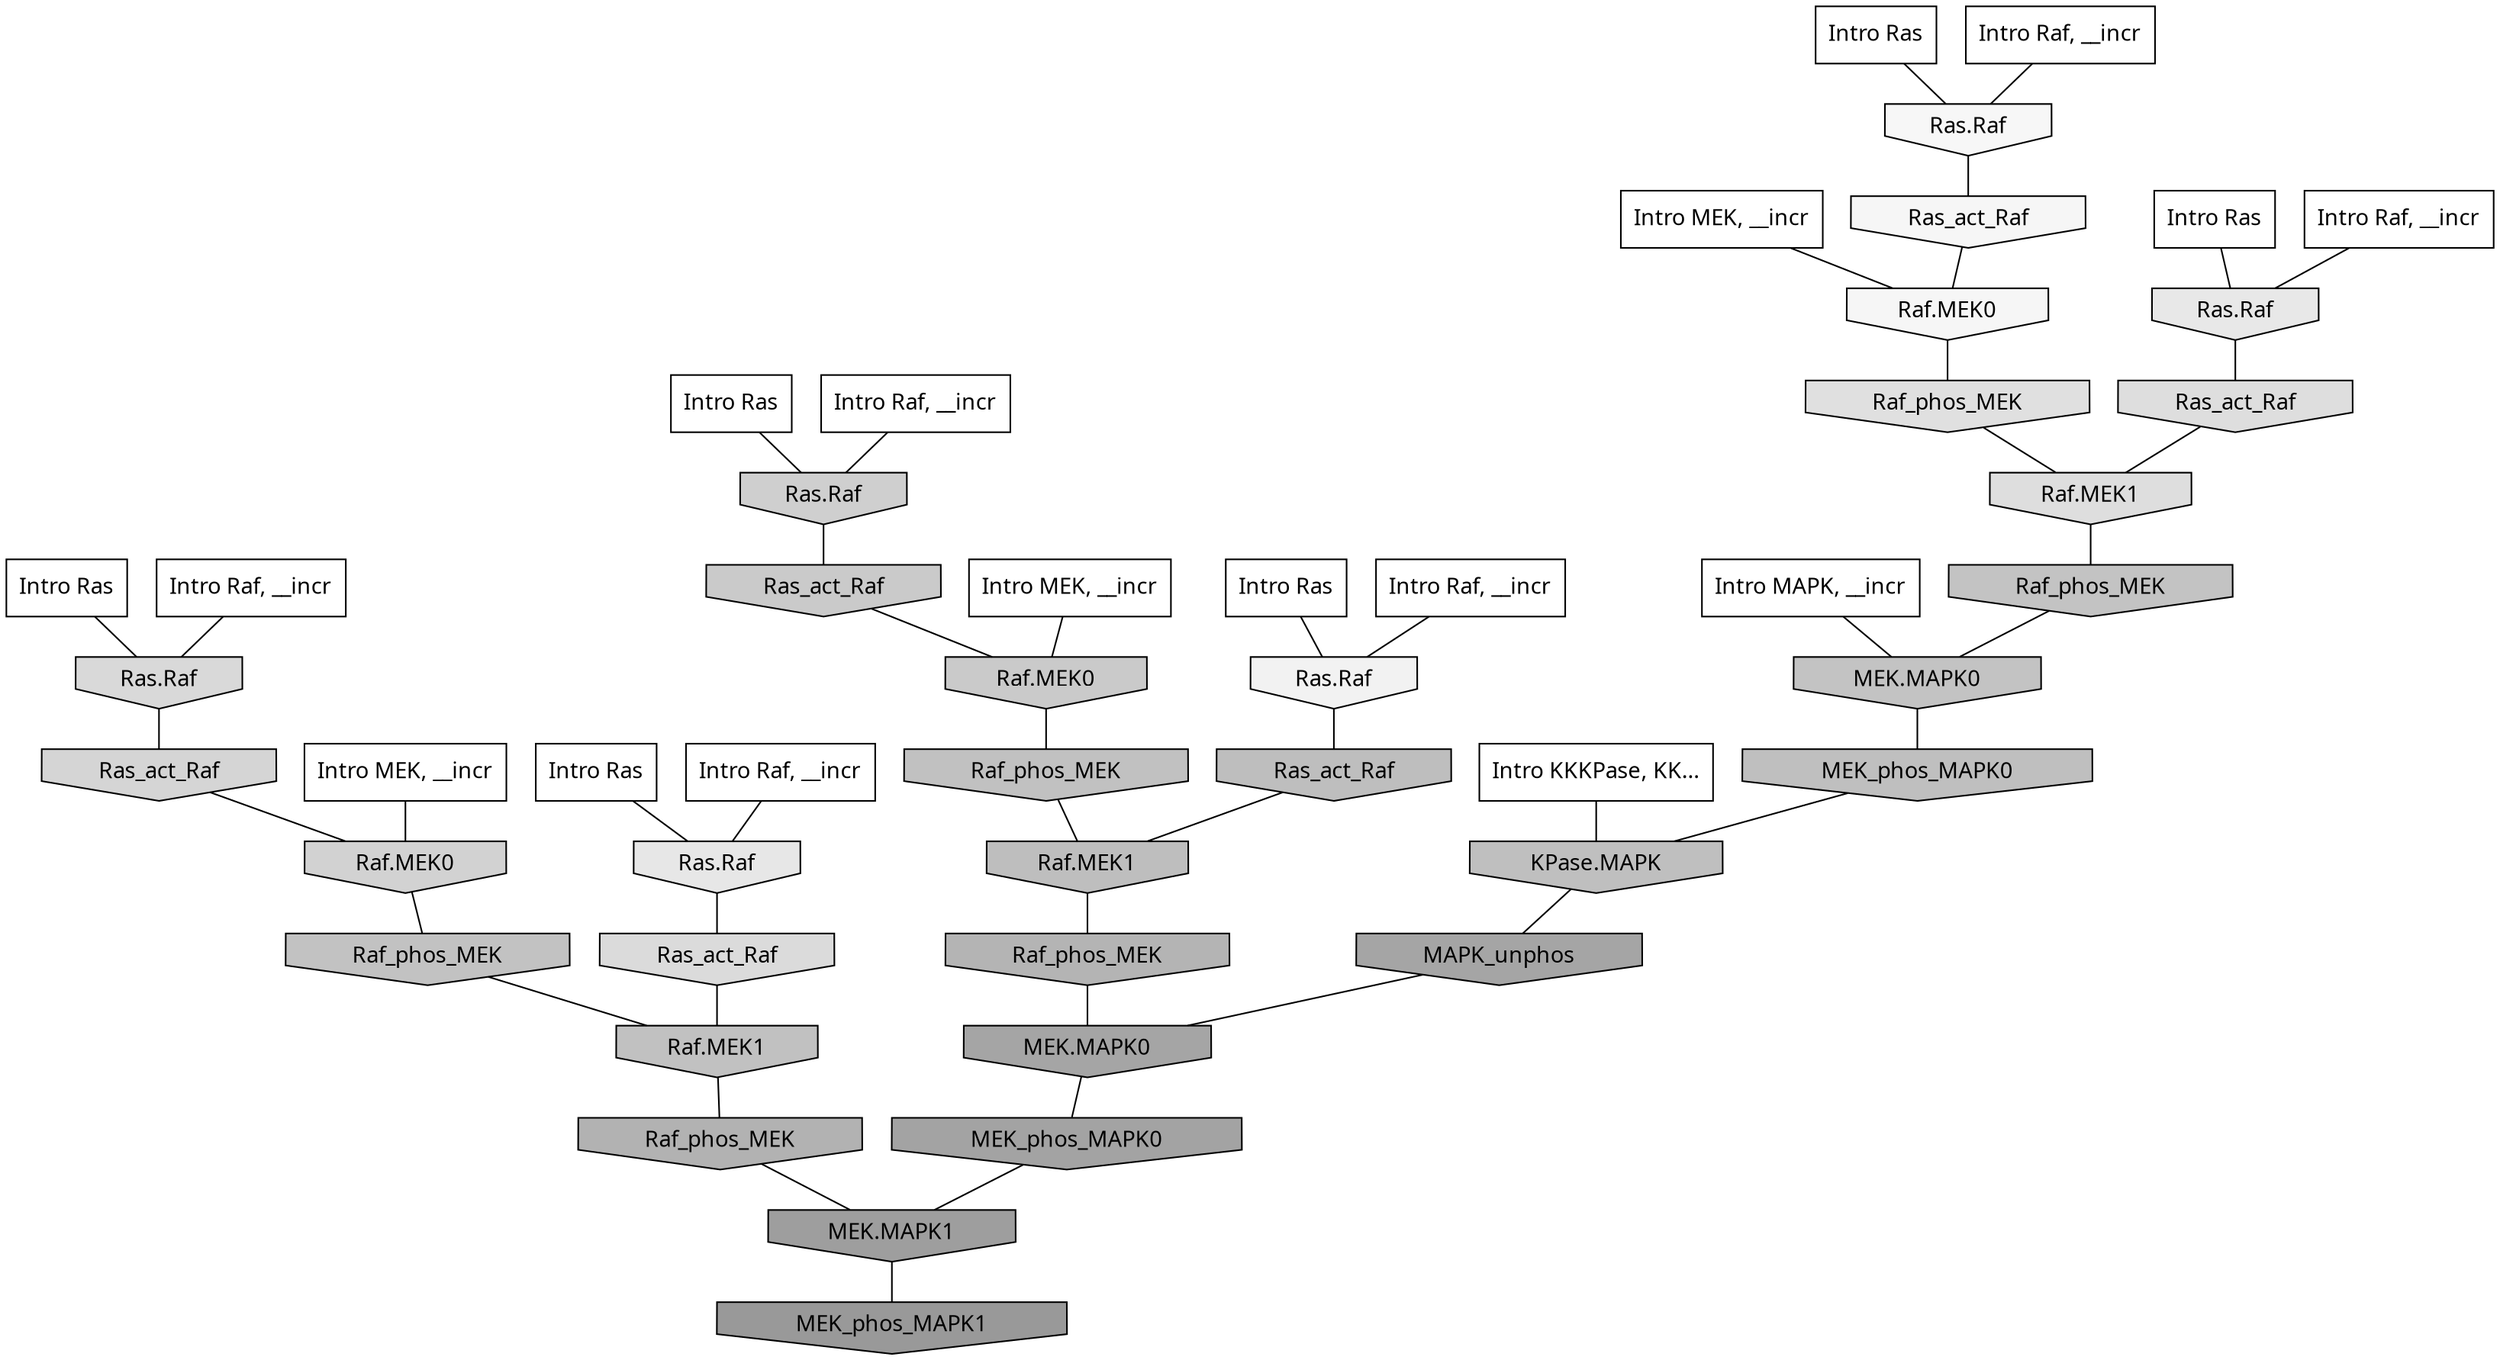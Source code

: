 digraph G{
  rankdir="TB";
  ranksep=0.30;
  node [fontname="CMU Serif"];
  edge [fontname="CMU Serif"];
  
  16 [label="Intro Ras", shape=rectangle, style=filled, fillcolor="0.000 0.000 1.000"]
  
  17 [label="Intro Ras", shape=rectangle, style=filled, fillcolor="0.000 0.000 1.000"]
  
  21 [label="Intro Ras", shape=rectangle, style=filled, fillcolor="0.000 0.000 1.000"]
  
  31 [label="Intro Ras", shape=rectangle, style=filled, fillcolor="0.000 0.000 1.000"]
  
  36 [label="Intro Ras", shape=rectangle, style=filled, fillcolor="0.000 0.000 1.000"]
  
  89 [label="Intro Ras", shape=rectangle, style=filled, fillcolor="0.000 0.000 1.000"]
  
  192 [label="Intro Raf, __incr", shape=rectangle, style=filled, fillcolor="0.000 0.000 1.000"]
  
  310 [label="Intro Raf, __incr", shape=rectangle, style=filled, fillcolor="0.000 0.000 1.000"]
  
  529 [label="Intro Raf, __incr", shape=rectangle, style=filled, fillcolor="0.000 0.000 1.000"]
  
  591 [label="Intro Raf, __incr", shape=rectangle, style=filled, fillcolor="0.000 0.000 1.000"]
  
  668 [label="Intro Raf, __incr", shape=rectangle, style=filled, fillcolor="0.000 0.000 1.000"]
  
  692 [label="Intro Raf, __incr", shape=rectangle, style=filled, fillcolor="0.000 0.000 1.000"]
  
  1127 [label="Intro MEK, __incr", shape=rectangle, style=filled, fillcolor="0.000 0.000 1.000"]
  
  1176 [label="Intro MEK, __incr", shape=rectangle, style=filled, fillcolor="0.000 0.000 1.000"]
  
  1961 [label="Intro MEK, __incr", shape=rectangle, style=filled, fillcolor="0.000 0.000 1.000"]
  
  2403 [label="Intro MAPK, __incr", shape=rectangle, style=filled, fillcolor="0.000 0.000 1.000"]
  
  3136 [label="Intro KKKPase, KK...", shape=rectangle, style=filled, fillcolor="0.000 0.000 1.000"]
  
  3541 [label="Ras.Raf", shape=invhouse, style=filled, fillcolor="0.000 0.000 0.967"]
  
  3577 [label="Ras_act_Raf", shape=invhouse, style=filled, fillcolor="0.000 0.000 0.962"]
  
  3579 [label="Raf.MEK0", shape=invhouse, style=filled, fillcolor="0.000 0.000 0.962"]
  
  3748 [label="Ras.Raf", shape=invhouse, style=filled, fillcolor="0.000 0.000 0.946"]
  
  4345 [label="Ras.Raf", shape=invhouse, style=filled, fillcolor="0.000 0.000 0.907"]
  
  4353 [label="Ras.Raf", shape=invhouse, style=filled, fillcolor="0.000 0.000 0.906"]
  
  4858 [label="Raf_phos_MEK", shape=invhouse, style=filled, fillcolor="0.000 0.000 0.877"]
  
  4992 [label="Ras_act_Raf", shape=invhouse, style=filled, fillcolor="0.000 0.000 0.868"]
  
  4994 [label="Raf.MEK1", shape=invhouse, style=filled, fillcolor="0.000 0.000 0.868"]
  
  5147 [label="Ras_act_Raf", shape=invhouse, style=filled, fillcolor="0.000 0.000 0.859"]
  
  5397 [label="Ras.Raf", shape=invhouse, style=filled, fillcolor="0.000 0.000 0.848"]
  
  5623 [label="Ras_act_Raf", shape=invhouse, style=filled, fillcolor="0.000 0.000 0.833"]
  
  5863 [label="Raf.MEK0", shape=invhouse, style=filled, fillcolor="0.000 0.000 0.822"]
  
  6125 [label="Ras.Raf", shape=invhouse, style=filled, fillcolor="0.000 0.000 0.809"]
  
  6572 [label="Ras_act_Raf", shape=invhouse, style=filled, fillcolor="0.000 0.000 0.791"]
  
  6575 [label="Raf.MEK0", shape=invhouse, style=filled, fillcolor="0.000 0.000 0.791"]
  
  7458 [label="Raf_phos_MEK", shape=invhouse, style=filled, fillcolor="0.000 0.000 0.763"]
  
  7462 [label="MEK.MAPK0", shape=invhouse, style=filled, fillcolor="0.000 0.000 0.763"]
  
  7612 [label="Raf_phos_MEK", shape=invhouse, style=filled, fillcolor="0.000 0.000 0.758"]
  
  7699 [label="Raf_phos_MEK", shape=invhouse, style=filled, fillcolor="0.000 0.000 0.755"]
  
  7709 [label="Raf.MEK1", shape=invhouse, style=filled, fillcolor="0.000 0.000 0.755"]
  
  7931 [label="MEK_phos_MAPK0", shape=invhouse, style=filled, fillcolor="0.000 0.000 0.749"]
  
  7935 [label="KPase.MAPK", shape=invhouse, style=filled, fillcolor="0.000 0.000 0.748"]
  
  8046 [label="Ras_act_Raf", shape=invhouse, style=filled, fillcolor="0.000 0.000 0.745"]
  
  8050 [label="Raf.MEK1", shape=invhouse, style=filled, fillcolor="0.000 0.000 0.745"]
  
  9649 [label="Raf_phos_MEK", shape=invhouse, style=filled, fillcolor="0.000 0.000 0.705"]
  
  9920 [label="Raf_phos_MEK", shape=invhouse, style=filled, fillcolor="0.000 0.000 0.699"]
  
  12876 [label="MAPK_unphos", shape=invhouse, style=filled, fillcolor="0.000 0.000 0.647"]
  
  12913 [label="MEK.MAPK0", shape=invhouse, style=filled, fillcolor="0.000 0.000 0.646"]
  
  13535 [label="MEK_phos_MAPK0", shape=invhouse, style=filled, fillcolor="0.000 0.000 0.637"]
  
  14891 [label="MEK.MAPK1", shape=invhouse, style=filled, fillcolor="0.000 0.000 0.620"]
  
  16026 [label="MEK_phos_MAPK1", shape=invhouse, style=filled, fillcolor="0.000 0.000 0.600"]
  
  
  14891 -> 16026 [dir=none, color="0.000 0.000 0.000"] 
  13535 -> 14891 [dir=none, color="0.000 0.000 0.000"] 
  12913 -> 13535 [dir=none, color="0.000 0.000 0.000"] 
  12876 -> 12913 [dir=none, color="0.000 0.000 0.000"] 
  9920 -> 14891 [dir=none, color="0.000 0.000 0.000"] 
  9649 -> 12913 [dir=none, color="0.000 0.000 0.000"] 
  8050 -> 9649 [dir=none, color="0.000 0.000 0.000"] 
  8046 -> 8050 [dir=none, color="0.000 0.000 0.000"] 
  7935 -> 12876 [dir=none, color="0.000 0.000 0.000"] 
  7931 -> 7935 [dir=none, color="0.000 0.000 0.000"] 
  7709 -> 9920 [dir=none, color="0.000 0.000 0.000"] 
  7699 -> 8050 [dir=none, color="0.000 0.000 0.000"] 
  7612 -> 7709 [dir=none, color="0.000 0.000 0.000"] 
  7462 -> 7931 [dir=none, color="0.000 0.000 0.000"] 
  7458 -> 7462 [dir=none, color="0.000 0.000 0.000"] 
  6575 -> 7699 [dir=none, color="0.000 0.000 0.000"] 
  6572 -> 6575 [dir=none, color="0.000 0.000 0.000"] 
  6125 -> 6572 [dir=none, color="0.000 0.000 0.000"] 
  5863 -> 7612 [dir=none, color="0.000 0.000 0.000"] 
  5623 -> 5863 [dir=none, color="0.000 0.000 0.000"] 
  5397 -> 5623 [dir=none, color="0.000 0.000 0.000"] 
  5147 -> 7709 [dir=none, color="0.000 0.000 0.000"] 
  4994 -> 7458 [dir=none, color="0.000 0.000 0.000"] 
  4992 -> 4994 [dir=none, color="0.000 0.000 0.000"] 
  4858 -> 4994 [dir=none, color="0.000 0.000 0.000"] 
  4353 -> 5147 [dir=none, color="0.000 0.000 0.000"] 
  4345 -> 4992 [dir=none, color="0.000 0.000 0.000"] 
  3748 -> 8046 [dir=none, color="0.000 0.000 0.000"] 
  3579 -> 4858 [dir=none, color="0.000 0.000 0.000"] 
  3577 -> 3579 [dir=none, color="0.000 0.000 0.000"] 
  3541 -> 3577 [dir=none, color="0.000 0.000 0.000"] 
  3136 -> 7935 [dir=none, color="0.000 0.000 0.000"] 
  2403 -> 7462 [dir=none, color="0.000 0.000 0.000"] 
  1961 -> 6575 [dir=none, color="0.000 0.000 0.000"] 
  1176 -> 3579 [dir=none, color="0.000 0.000 0.000"] 
  1127 -> 5863 [dir=none, color="0.000 0.000 0.000"] 
  692 -> 3748 [dir=none, color="0.000 0.000 0.000"] 
  668 -> 3541 [dir=none, color="0.000 0.000 0.000"] 
  591 -> 5397 [dir=none, color="0.000 0.000 0.000"] 
  529 -> 6125 [dir=none, color="0.000 0.000 0.000"] 
  310 -> 4353 [dir=none, color="0.000 0.000 0.000"] 
  192 -> 4345 [dir=none, color="0.000 0.000 0.000"] 
  89 -> 3541 [dir=none, color="0.000 0.000 0.000"] 
  36 -> 4353 [dir=none, color="0.000 0.000 0.000"] 
  31 -> 4345 [dir=none, color="0.000 0.000 0.000"] 
  21 -> 5397 [dir=none, color="0.000 0.000 0.000"] 
  17 -> 3748 [dir=none, color="0.000 0.000 0.000"] 
  16 -> 6125 [dir=none, color="0.000 0.000 0.000"] 
  
  }
